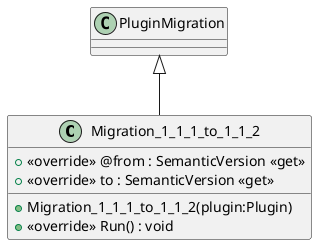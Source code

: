 @startuml
class Migration_1_1_1_to_1_1_2 {
    + Migration_1_1_1_to_1_1_2(plugin:Plugin)
    + <<override>> @from : SemanticVersion <<get>>
    + <<override>> to : SemanticVersion <<get>>
    + <<override>> Run() : void
}
PluginMigration <|-- Migration_1_1_1_to_1_1_2
@enduml
